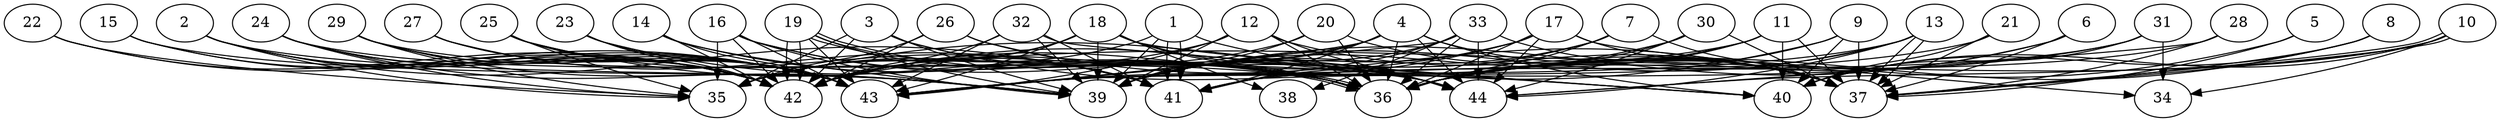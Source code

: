 // DAG (tier=3-complex, mode=compute, n=44, ccr=0.490, fat=0.821, density=0.780, regular=0.283, jump=0.347, mindata=1048576, maxdata=16777216)
// DAG automatically generated by daggen at Sun Aug 24 16:33:34 2025
// /home/ermia/Project/Environments/daggen/bin/daggen --dot --ccr 0.490 --fat 0.821 --regular 0.283 --density 0.780 --jump 0.347 --mindata 1048576 --maxdata 16777216 -n 44 
digraph G {
  1 [size="914151470042285440", alpha="0.12", expect_size="457075735021142720"]
  1 -> 35 [size ="556508853043200"]
  1 -> 37 [size ="556508853043200"]
  1 -> 39 [size ="556508853043200"]
  1 -> 41 [size ="556508853043200"]
  1 -> 41 [size ="556508853043200"]
  2 [size="2187591283992796160", alpha="0.08", expect_size="1093795641996398080"]
  2 -> 35 [size ="868477829120000"]
  2 -> 39 [size ="868477829120000"]
  2 -> 41 [size ="868477829120000"]
  2 -> 42 [size ="868477829120000"]
  2 -> 43 [size ="868477829120000"]
  3 [size="20630619116348148", alpha="0.08", expect_size="10315309558174074"]
  3 -> 35 [size ="498523908866048"]
  3 -> 36 [size ="498523908866048"]
  3 -> 39 [size ="498523908866048"]
  3 -> 40 [size ="498523908866048"]
  3 -> 42 [size ="498523908866048"]
  4 [size="2678965712365685833728", alpha="0.18", expect_size="1339482856182842916864"]
  4 -> 36 [size ="1543126124593152"]
  4 -> 37 [size ="1543126124593152"]
  4 -> 39 [size ="1543126124593152"]
  4 -> 40 [size ="1543126124593152"]
  4 -> 41 [size ="1543126124593152"]
  4 -> 42 [size ="1543126124593152"]
  4 -> 43 [size ="1543126124593152"]
  4 -> 44 [size ="1543126124593152"]
  5 [size="1359379765871895379968", alpha="0.09", expect_size="679689882935947689984"]
  5 -> 36 [size ="981711445819392"]
  5 -> 37 [size ="981711445819392"]
  6 [size="720664057842525440", alpha="0.17", expect_size="360332028921262720"]
  6 -> 36 [size ="823995523923968"]
  6 -> 37 [size ="823995523923968"]
  6 -> 39 [size ="823995523923968"]
  7 [size="102966123904546336", alpha="0.19", expect_size="51483061952273168"]
  7 -> 36 [size ="1715866311852032"]
  7 -> 37 [size ="1715866311852032"]
  7 -> 39 [size ="1715866311852032"]
  7 -> 41 [size ="1715866311852032"]
  8 [size="83690708230006336", alpha="0.06", expect_size="41845354115003168"]
  8 -> 36 [size ="1686479650684928"]
  8 -> 37 [size ="1686479650684928"]
  8 -> 40 [size ="1686479650684928"]
  9 [size="81152523455067216", alpha="0.17", expect_size="40576261727533608"]
  9 -> 35 [size ="184044851560448"]
  9 -> 36 [size ="184044851560448"]
  9 -> 37 [size ="184044851560448"]
  9 -> 40 [size ="184044851560448"]
  10 [size="3060164593270703259648", alpha="0.06", expect_size="1530082296635351629824"]
  10 -> 34 [size ="1686241774927872"]
  10 -> 37 [size ="1686241774927872"]
  10 -> 37 [size ="1686241774927872"]
  10 -> 40 [size ="1686241774927872"]
  10 -> 42 [size ="1686241774927872"]
  10 -> 44 [size ="1686241774927872"]
  11 [size="1443736914070515456", alpha="0.08", expect_size="721868457035257728"]
  11 -> 36 [size ="801372748382208"]
  11 -> 37 [size ="801372748382208"]
  11 -> 39 [size ="801372748382208"]
  11 -> 40 [size ="801372748382208"]
  11 -> 43 [size ="801372748382208"]
  12 [size="1044062167229720952832", alpha="0.04", expect_size="522031083614860476416"]
  12 -> 35 [size ="823330542190592"]
  12 -> 36 [size ="823330542190592"]
  12 -> 37 [size ="823330542190592"]
  12 -> 39 [size ="823330542190592"]
  12 -> 43 [size ="823330542190592"]
  12 -> 44 [size ="823330542190592"]
  13 [size="1554040522589003776", alpha="0.03", expect_size="777020261294501888"]
  13 -> 36 [size ="761061703680000"]
  13 -> 37 [size ="761061703680000"]
  13 -> 37 [size ="761061703680000"]
  13 -> 39 [size ="761061703680000"]
  13 -> 43 [size ="761061703680000"]
  13 -> 44 [size ="761061703680000"]
  14 [size="4631423207915596800", alpha="0.14", expect_size="2315711603957798400"]
  14 -> 36 [size ="1609123758080000"]
  14 -> 39 [size ="1609123758080000"]
  14 -> 42 [size ="1609123758080000"]
  14 -> 43 [size ="1609123758080000"]
  15 [size="99184334633849760", alpha="0.14", expect_size="49592167316924880"]
  15 -> 39 [size ="1727162386219008"]
  15 -> 42 [size ="1727162386219008"]
  15 -> 43 [size ="1727162386219008"]
  16 [size="18613157892793028", alpha="0.17", expect_size="9306578946396514"]
  16 -> 35 [size ="949135502999552"]
  16 -> 36 [size ="949135502999552"]
  16 -> 39 [size ="949135502999552"]
  16 -> 42 [size ="949135502999552"]
  16 -> 43 [size ="949135502999552"]
  16 -> 44 [size ="949135502999552"]
  17 [size="528703260681011136", alpha="0.02", expect_size="264351630340505568"]
  17 -> 34 [size ="188392373485568"]
  17 -> 36 [size ="188392373485568"]
  17 -> 37 [size ="188392373485568"]
  17 -> 39 [size ="188392373485568"]
  17 -> 42 [size ="188392373485568"]
  17 -> 43 [size ="188392373485568"]
  17 -> 44 [size ="188392373485568"]
  18 [size="4196690862585090670592", alpha="0.11", expect_size="2098345431292545335296"]
  18 -> 35 [size ="2081427587858432"]
  18 -> 36 [size ="2081427587858432"]
  18 -> 38 [size ="2081427587858432"]
  18 -> 39 [size ="2081427587858432"]
  18 -> 40 [size ="2081427587858432"]
  18 -> 42 [size ="2081427587858432"]
  18 -> 43 [size ="2081427587858432"]
  18 -> 44 [size ="2081427587858432"]
  19 [size="8040349979933645", alpha="0.01", expect_size="4020174989966822"]
  19 -> 36 [size ="582495619776512"]
  19 -> 36 [size ="582495619776512"]
  19 -> 39 [size ="582495619776512"]
  19 -> 41 [size ="582495619776512"]
  19 -> 42 [size ="582495619776512"]
  19 -> 42 [size ="582495619776512"]
  19 -> 43 [size ="582495619776512"]
  20 [size="2059492902633838080", alpha="0.10", expect_size="1029746451316919040"]
  20 -> 36 [size ="2088304400924672"]
  20 -> 37 [size ="2088304400924672"]
  20 -> 39 [size ="2088304400924672"]
  20 -> 42 [size ="2088304400924672"]
  21 [size="4993232482923897856", alpha="0.14", expect_size="2496616241461948928"]
  21 -> 37 [size ="1726199575347200"]
  21 -> 40 [size ="1726199575347200"]
  21 -> 43 [size ="1726199575347200"]
  22 [size="3308780275062372564992", alpha="0.15", expect_size="1654390137531186282496"]
  22 -> 35 [size ="1776377535660032"]
  22 -> 42 [size ="1776377535660032"]
  22 -> 43 [size ="1776377535660032"]
  23 [size="300087787929921536", alpha="0.03", expect_size="150043893964960768"]
  23 -> 36 [size ="676310053552128"]
  23 -> 42 [size ="676310053552128"]
  23 -> 43 [size ="676310053552128"]
  24 [size="107541602355501858816", alpha="0.10", expect_size="53770801177750929408"]
  24 -> 35 [size ="180914894143488"]
  24 -> 36 [size ="180914894143488"]
  24 -> 39 [size ="180914894143488"]
  24 -> 42 [size ="180914894143488"]
  24 -> 43 [size ="180914894143488"]
  25 [size="1404372469121623296", alpha="0.09", expect_size="702186234560811648"]
  25 -> 35 [size ="639320142643200"]
  25 -> 36 [size ="639320142643200"]
  25 -> 41 [size ="639320142643200"]
  25 -> 42 [size ="639320142643200"]
  25 -> 43 [size ="639320142643200"]
  26 [size="60227308528437448", alpha="0.02", expect_size="30113654264218724"]
  26 -> 35 [size ="970130066505728"]
  26 -> 37 [size ="970130066505728"]
  26 -> 42 [size ="970130066505728"]
  26 -> 44 [size ="970130066505728"]
  27 [size="2145504699037223", alpha="0.01", expect_size="1072752349518611"]
  27 -> 41 [size ="36607222611968"]
  27 -> 42 [size ="36607222611968"]
  27 -> 43 [size ="36607222611968"]
  28 [size="105022264955176416", alpha="0.20", expect_size="52511132477588208"]
  28 -> 37 [size ="75447148740608"]
  28 -> 41 [size ="75447148740608"]
  28 -> 44 [size ="75447148740608"]
  29 [size="328428081909817280", alpha="0.05", expect_size="164214040954908640"]
  29 -> 35 [size ="387433027862528"]
  29 -> 39 [size ="387433027862528"]
  29 -> 42 [size ="387433027862528"]
  29 -> 43 [size ="387433027862528"]
  29 -> 44 [size ="387433027862528"]
  30 [size="1017111293271162368", alpha="0.07", expect_size="508555646635581184"]
  30 -> 36 [size ="1575147454595072"]
  30 -> 37 [size ="1575147454595072"]
  30 -> 42 [size ="1575147454595072"]
  30 -> 44 [size ="1575147454595072"]
  31 [size="2612857327215136", alpha="0.07", expect_size="1306428663607568"]
  31 -> 34 [size ="75246023475200"]
  31 -> 40 [size ="75246023475200"]
  31 -> 41 [size ="75246023475200"]
  31 -> 43 [size ="75246023475200"]
  32 [size="79519299440778656", alpha="0.10", expect_size="39759649720389328"]
  32 -> 39 [size ="2224942342995968"]
  32 -> 40 [size ="2224942342995968"]
  32 -> 41 [size ="2224942342995968"]
  32 -> 42 [size ="2224942342995968"]
  32 -> 43 [size ="2224942342995968"]
  33 [size="197104496957695776", alpha="0.17", expect_size="98552248478847888"]
  33 -> 36 [size ="142668210372608"]
  33 -> 37 [size ="142668210372608"]
  33 -> 38 [size ="142668210372608"]
  33 -> 39 [size ="142668210372608"]
  33 -> 41 [size ="142668210372608"]
  33 -> 43 [size ="142668210372608"]
  33 -> 44 [size ="142668210372608"]
  34 [size="354577405862133891072", alpha="0.09", expect_size="177288702931066945536"]
  35 [size="23340180690763168", alpha="0.20", expect_size="11670090345381584"]
  36 [size="6964341358474038", alpha="0.18", expect_size="3482170679237019"]
  37 [size="7249005218200282", alpha="0.01", expect_size="3624502609100141"]
  38 [size="2291080686522572210176", alpha="0.18", expect_size="1145540343261286105088"]
  39 [size="2761550695514691072", alpha="0.13", expect_size="1380775347757345536"]
  40 [size="320058420277280768000", alpha="0.11", expect_size="160029210138640384000"]
  41 [size="799046481435554742272", alpha="0.18", expect_size="399523240717777371136"]
  42 [size="29297884700723888", alpha="0.18", expect_size="14648942350361944"]
  43 [size="30115374340739268", alpha="0.00", expect_size="15057687170369634"]
  44 [size="4568662785705863680", alpha="0.02", expect_size="2284331392852931840"]
}
